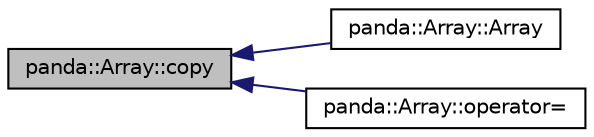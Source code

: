 digraph G
{
  edge [fontname="Helvetica",fontsize="10",labelfontname="Helvetica",labelfontsize="10"];
  node [fontname="Helvetica",fontsize="10",shape=record];
  rankdir=LR;
  Node1 [label="panda::Array::copy",height=0.2,width=0.4,color="black", fillcolor="grey75", style="filled" fontcolor="black"];
  Node1 -> Node2 [dir=back,color="midnightblue",fontsize="10",style="solid"];
  Node2 [label="panda::Array::Array",height=0.2,width=0.4,color="black", fillcolor="white", style="filled",URL="$classpanda_1_1Array.html#abe9578422f7f20d94532ad581404178a"];
  Node1 -> Node3 [dir=back,color="midnightblue",fontsize="10",style="solid"];
  Node3 [label="panda::Array::operator=",height=0.2,width=0.4,color="black", fillcolor="white", style="filled",URL="$classpanda_1_1Array.html#ac13ad2768d4cc0fa018fe828b5db377c"];
}
